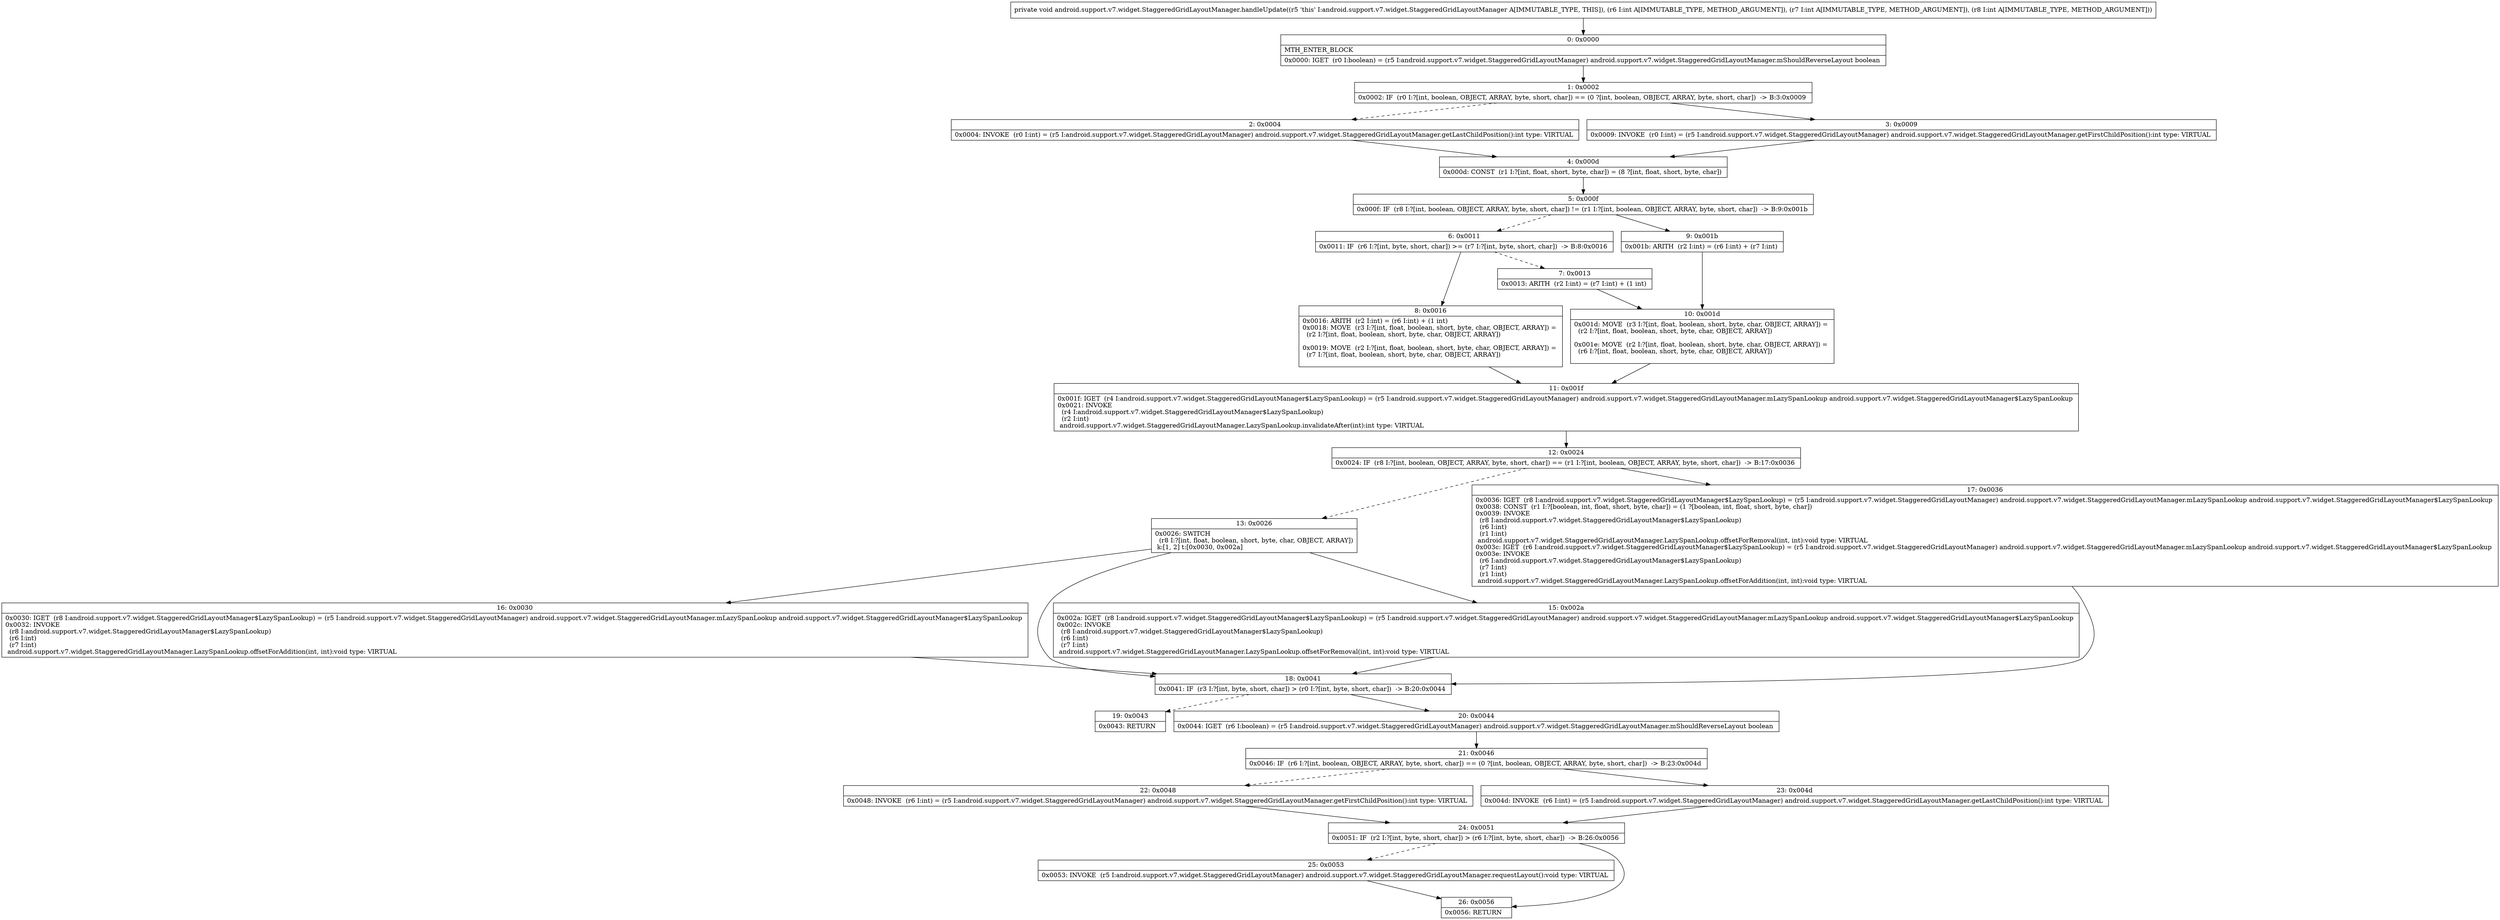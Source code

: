 digraph "CFG forandroid.support.v7.widget.StaggeredGridLayoutManager.handleUpdate(III)V" {
Node_0 [shape=record,label="{0\:\ 0x0000|MTH_ENTER_BLOCK\l|0x0000: IGET  (r0 I:boolean) = (r5 I:android.support.v7.widget.StaggeredGridLayoutManager) android.support.v7.widget.StaggeredGridLayoutManager.mShouldReverseLayout boolean \l}"];
Node_1 [shape=record,label="{1\:\ 0x0002|0x0002: IF  (r0 I:?[int, boolean, OBJECT, ARRAY, byte, short, char]) == (0 ?[int, boolean, OBJECT, ARRAY, byte, short, char])  \-\> B:3:0x0009 \l}"];
Node_2 [shape=record,label="{2\:\ 0x0004|0x0004: INVOKE  (r0 I:int) = (r5 I:android.support.v7.widget.StaggeredGridLayoutManager) android.support.v7.widget.StaggeredGridLayoutManager.getLastChildPosition():int type: VIRTUAL \l}"];
Node_3 [shape=record,label="{3\:\ 0x0009|0x0009: INVOKE  (r0 I:int) = (r5 I:android.support.v7.widget.StaggeredGridLayoutManager) android.support.v7.widget.StaggeredGridLayoutManager.getFirstChildPosition():int type: VIRTUAL \l}"];
Node_4 [shape=record,label="{4\:\ 0x000d|0x000d: CONST  (r1 I:?[int, float, short, byte, char]) = (8 ?[int, float, short, byte, char]) \l}"];
Node_5 [shape=record,label="{5\:\ 0x000f|0x000f: IF  (r8 I:?[int, boolean, OBJECT, ARRAY, byte, short, char]) != (r1 I:?[int, boolean, OBJECT, ARRAY, byte, short, char])  \-\> B:9:0x001b \l}"];
Node_6 [shape=record,label="{6\:\ 0x0011|0x0011: IF  (r6 I:?[int, byte, short, char]) \>= (r7 I:?[int, byte, short, char])  \-\> B:8:0x0016 \l}"];
Node_7 [shape=record,label="{7\:\ 0x0013|0x0013: ARITH  (r2 I:int) = (r7 I:int) + (1 int) \l}"];
Node_8 [shape=record,label="{8\:\ 0x0016|0x0016: ARITH  (r2 I:int) = (r6 I:int) + (1 int) \l0x0018: MOVE  (r3 I:?[int, float, boolean, short, byte, char, OBJECT, ARRAY]) = \l  (r2 I:?[int, float, boolean, short, byte, char, OBJECT, ARRAY])\l \l0x0019: MOVE  (r2 I:?[int, float, boolean, short, byte, char, OBJECT, ARRAY]) = \l  (r7 I:?[int, float, boolean, short, byte, char, OBJECT, ARRAY])\l \l}"];
Node_9 [shape=record,label="{9\:\ 0x001b|0x001b: ARITH  (r2 I:int) = (r6 I:int) + (r7 I:int) \l}"];
Node_10 [shape=record,label="{10\:\ 0x001d|0x001d: MOVE  (r3 I:?[int, float, boolean, short, byte, char, OBJECT, ARRAY]) = \l  (r2 I:?[int, float, boolean, short, byte, char, OBJECT, ARRAY])\l \l0x001e: MOVE  (r2 I:?[int, float, boolean, short, byte, char, OBJECT, ARRAY]) = \l  (r6 I:?[int, float, boolean, short, byte, char, OBJECT, ARRAY])\l \l}"];
Node_11 [shape=record,label="{11\:\ 0x001f|0x001f: IGET  (r4 I:android.support.v7.widget.StaggeredGridLayoutManager$LazySpanLookup) = (r5 I:android.support.v7.widget.StaggeredGridLayoutManager) android.support.v7.widget.StaggeredGridLayoutManager.mLazySpanLookup android.support.v7.widget.StaggeredGridLayoutManager$LazySpanLookup \l0x0021: INVOKE  \l  (r4 I:android.support.v7.widget.StaggeredGridLayoutManager$LazySpanLookup)\l  (r2 I:int)\l android.support.v7.widget.StaggeredGridLayoutManager.LazySpanLookup.invalidateAfter(int):int type: VIRTUAL \l}"];
Node_12 [shape=record,label="{12\:\ 0x0024|0x0024: IF  (r8 I:?[int, boolean, OBJECT, ARRAY, byte, short, char]) == (r1 I:?[int, boolean, OBJECT, ARRAY, byte, short, char])  \-\> B:17:0x0036 \l}"];
Node_13 [shape=record,label="{13\:\ 0x0026|0x0026: SWITCH  \l  (r8 I:?[int, float, boolean, short, byte, char, OBJECT, ARRAY])\l k:[1, 2] t:[0x0030, 0x002a] \l}"];
Node_15 [shape=record,label="{15\:\ 0x002a|0x002a: IGET  (r8 I:android.support.v7.widget.StaggeredGridLayoutManager$LazySpanLookup) = (r5 I:android.support.v7.widget.StaggeredGridLayoutManager) android.support.v7.widget.StaggeredGridLayoutManager.mLazySpanLookup android.support.v7.widget.StaggeredGridLayoutManager$LazySpanLookup \l0x002c: INVOKE  \l  (r8 I:android.support.v7.widget.StaggeredGridLayoutManager$LazySpanLookup)\l  (r6 I:int)\l  (r7 I:int)\l android.support.v7.widget.StaggeredGridLayoutManager.LazySpanLookup.offsetForRemoval(int, int):void type: VIRTUAL \l}"];
Node_16 [shape=record,label="{16\:\ 0x0030|0x0030: IGET  (r8 I:android.support.v7.widget.StaggeredGridLayoutManager$LazySpanLookup) = (r5 I:android.support.v7.widget.StaggeredGridLayoutManager) android.support.v7.widget.StaggeredGridLayoutManager.mLazySpanLookup android.support.v7.widget.StaggeredGridLayoutManager$LazySpanLookup \l0x0032: INVOKE  \l  (r8 I:android.support.v7.widget.StaggeredGridLayoutManager$LazySpanLookup)\l  (r6 I:int)\l  (r7 I:int)\l android.support.v7.widget.StaggeredGridLayoutManager.LazySpanLookup.offsetForAddition(int, int):void type: VIRTUAL \l}"];
Node_17 [shape=record,label="{17\:\ 0x0036|0x0036: IGET  (r8 I:android.support.v7.widget.StaggeredGridLayoutManager$LazySpanLookup) = (r5 I:android.support.v7.widget.StaggeredGridLayoutManager) android.support.v7.widget.StaggeredGridLayoutManager.mLazySpanLookup android.support.v7.widget.StaggeredGridLayoutManager$LazySpanLookup \l0x0038: CONST  (r1 I:?[boolean, int, float, short, byte, char]) = (1 ?[boolean, int, float, short, byte, char]) \l0x0039: INVOKE  \l  (r8 I:android.support.v7.widget.StaggeredGridLayoutManager$LazySpanLookup)\l  (r6 I:int)\l  (r1 I:int)\l android.support.v7.widget.StaggeredGridLayoutManager.LazySpanLookup.offsetForRemoval(int, int):void type: VIRTUAL \l0x003c: IGET  (r6 I:android.support.v7.widget.StaggeredGridLayoutManager$LazySpanLookup) = (r5 I:android.support.v7.widget.StaggeredGridLayoutManager) android.support.v7.widget.StaggeredGridLayoutManager.mLazySpanLookup android.support.v7.widget.StaggeredGridLayoutManager$LazySpanLookup \l0x003e: INVOKE  \l  (r6 I:android.support.v7.widget.StaggeredGridLayoutManager$LazySpanLookup)\l  (r7 I:int)\l  (r1 I:int)\l android.support.v7.widget.StaggeredGridLayoutManager.LazySpanLookup.offsetForAddition(int, int):void type: VIRTUAL \l}"];
Node_18 [shape=record,label="{18\:\ 0x0041|0x0041: IF  (r3 I:?[int, byte, short, char]) \> (r0 I:?[int, byte, short, char])  \-\> B:20:0x0044 \l}"];
Node_19 [shape=record,label="{19\:\ 0x0043|0x0043: RETURN   \l}"];
Node_20 [shape=record,label="{20\:\ 0x0044|0x0044: IGET  (r6 I:boolean) = (r5 I:android.support.v7.widget.StaggeredGridLayoutManager) android.support.v7.widget.StaggeredGridLayoutManager.mShouldReverseLayout boolean \l}"];
Node_21 [shape=record,label="{21\:\ 0x0046|0x0046: IF  (r6 I:?[int, boolean, OBJECT, ARRAY, byte, short, char]) == (0 ?[int, boolean, OBJECT, ARRAY, byte, short, char])  \-\> B:23:0x004d \l}"];
Node_22 [shape=record,label="{22\:\ 0x0048|0x0048: INVOKE  (r6 I:int) = (r5 I:android.support.v7.widget.StaggeredGridLayoutManager) android.support.v7.widget.StaggeredGridLayoutManager.getFirstChildPosition():int type: VIRTUAL \l}"];
Node_23 [shape=record,label="{23\:\ 0x004d|0x004d: INVOKE  (r6 I:int) = (r5 I:android.support.v7.widget.StaggeredGridLayoutManager) android.support.v7.widget.StaggeredGridLayoutManager.getLastChildPosition():int type: VIRTUAL \l}"];
Node_24 [shape=record,label="{24\:\ 0x0051|0x0051: IF  (r2 I:?[int, byte, short, char]) \> (r6 I:?[int, byte, short, char])  \-\> B:26:0x0056 \l}"];
Node_25 [shape=record,label="{25\:\ 0x0053|0x0053: INVOKE  (r5 I:android.support.v7.widget.StaggeredGridLayoutManager) android.support.v7.widget.StaggeredGridLayoutManager.requestLayout():void type: VIRTUAL \l}"];
Node_26 [shape=record,label="{26\:\ 0x0056|0x0056: RETURN   \l}"];
MethodNode[shape=record,label="{private void android.support.v7.widget.StaggeredGridLayoutManager.handleUpdate((r5 'this' I:android.support.v7.widget.StaggeredGridLayoutManager A[IMMUTABLE_TYPE, THIS]), (r6 I:int A[IMMUTABLE_TYPE, METHOD_ARGUMENT]), (r7 I:int A[IMMUTABLE_TYPE, METHOD_ARGUMENT]), (r8 I:int A[IMMUTABLE_TYPE, METHOD_ARGUMENT])) }"];
MethodNode -> Node_0;
Node_0 -> Node_1;
Node_1 -> Node_2[style=dashed];
Node_1 -> Node_3;
Node_2 -> Node_4;
Node_3 -> Node_4;
Node_4 -> Node_5;
Node_5 -> Node_6[style=dashed];
Node_5 -> Node_9;
Node_6 -> Node_7[style=dashed];
Node_6 -> Node_8;
Node_7 -> Node_10;
Node_8 -> Node_11;
Node_9 -> Node_10;
Node_10 -> Node_11;
Node_11 -> Node_12;
Node_12 -> Node_13[style=dashed];
Node_12 -> Node_17;
Node_13 -> Node_15;
Node_13 -> Node_16;
Node_13 -> Node_18;
Node_15 -> Node_18;
Node_16 -> Node_18;
Node_17 -> Node_18;
Node_18 -> Node_19[style=dashed];
Node_18 -> Node_20;
Node_20 -> Node_21;
Node_21 -> Node_22[style=dashed];
Node_21 -> Node_23;
Node_22 -> Node_24;
Node_23 -> Node_24;
Node_24 -> Node_25[style=dashed];
Node_24 -> Node_26;
Node_25 -> Node_26;
}

